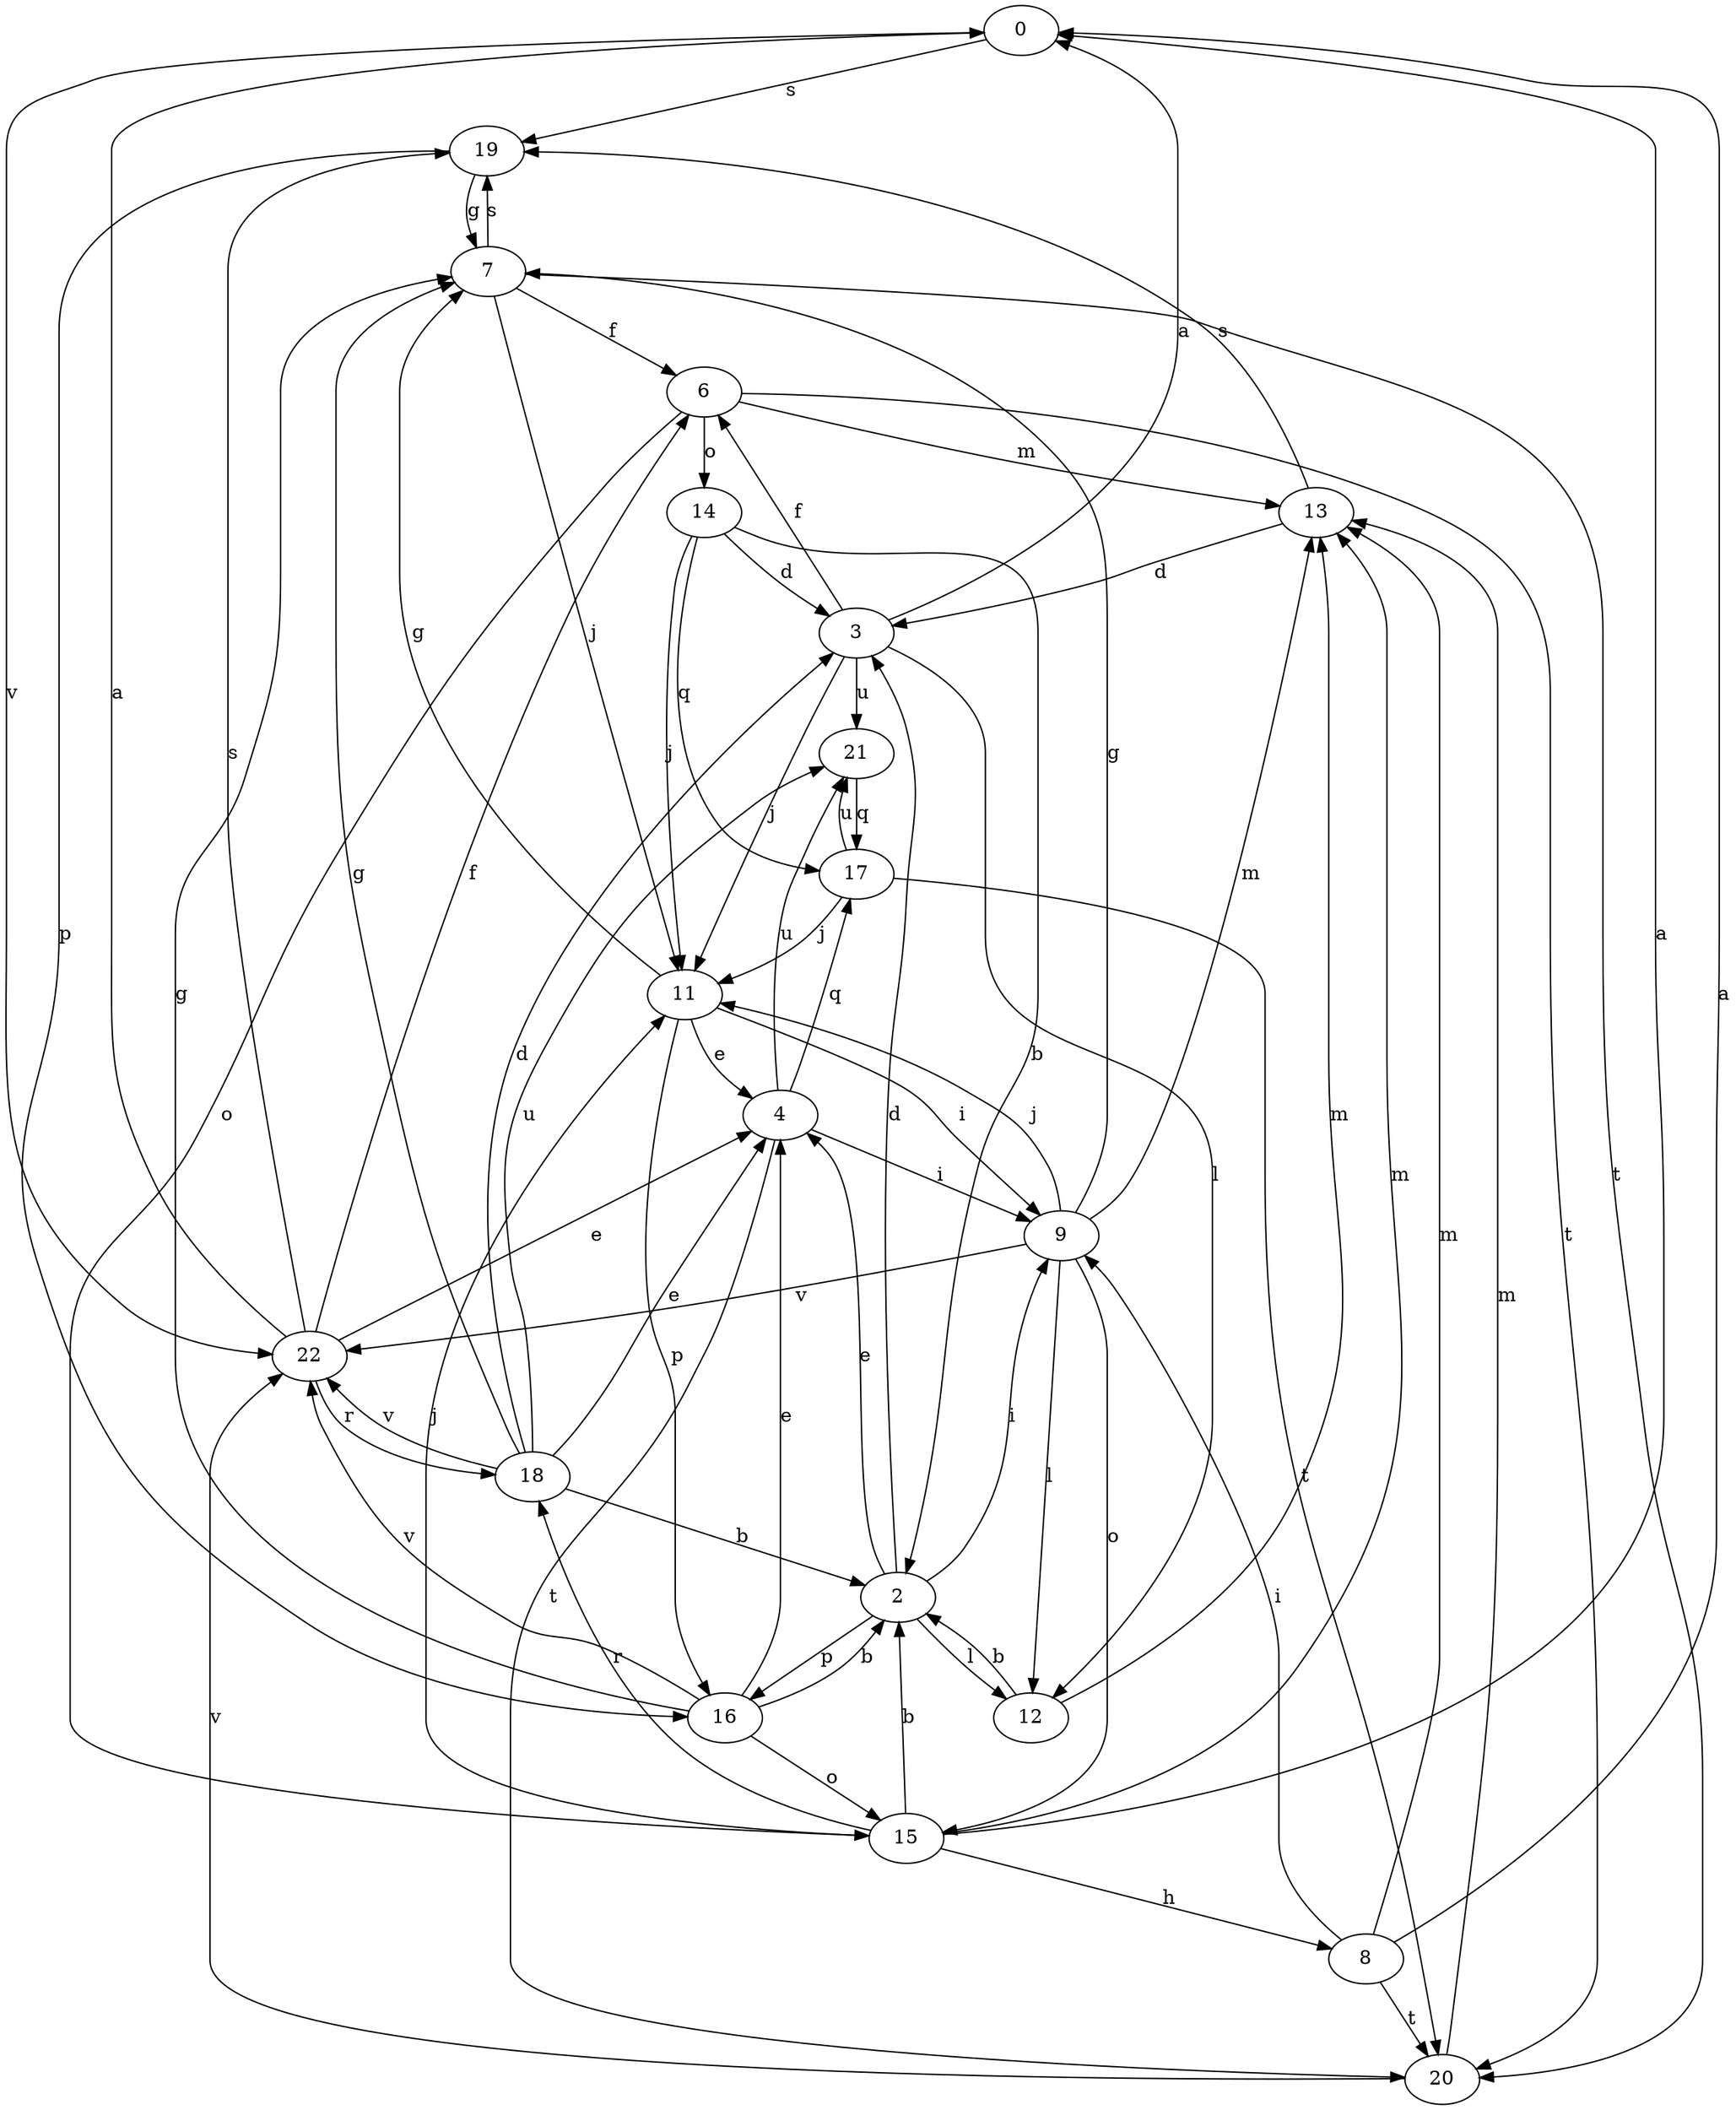 strict digraph  {
0;
2;
3;
4;
6;
7;
8;
9;
11;
12;
13;
14;
15;
16;
17;
18;
19;
20;
21;
22;
0 -> 19  [label=s];
0 -> 22  [label=v];
2 -> 3  [label=d];
2 -> 4  [label=e];
2 -> 9  [label=i];
2 -> 12  [label=l];
2 -> 16  [label=p];
3 -> 0  [label=a];
3 -> 6  [label=f];
3 -> 11  [label=j];
3 -> 12  [label=l];
3 -> 21  [label=u];
4 -> 9  [label=i];
4 -> 17  [label=q];
4 -> 20  [label=t];
4 -> 21  [label=u];
6 -> 13  [label=m];
6 -> 14  [label=o];
6 -> 15  [label=o];
6 -> 20  [label=t];
7 -> 6  [label=f];
7 -> 11  [label=j];
7 -> 19  [label=s];
7 -> 20  [label=t];
8 -> 0  [label=a];
8 -> 9  [label=i];
8 -> 13  [label=m];
8 -> 20  [label=t];
9 -> 7  [label=g];
9 -> 11  [label=j];
9 -> 12  [label=l];
9 -> 13  [label=m];
9 -> 15  [label=o];
9 -> 22  [label=v];
11 -> 4  [label=e];
11 -> 7  [label=g];
11 -> 9  [label=i];
11 -> 16  [label=p];
12 -> 2  [label=b];
12 -> 13  [label=m];
13 -> 3  [label=d];
13 -> 19  [label=s];
14 -> 2  [label=b];
14 -> 3  [label=d];
14 -> 11  [label=j];
14 -> 17  [label=q];
15 -> 0  [label=a];
15 -> 2  [label=b];
15 -> 8  [label=h];
15 -> 11  [label=j];
15 -> 13  [label=m];
15 -> 18  [label=r];
16 -> 2  [label=b];
16 -> 4  [label=e];
16 -> 7  [label=g];
16 -> 15  [label=o];
16 -> 22  [label=v];
17 -> 11  [label=j];
17 -> 20  [label=t];
17 -> 21  [label=u];
18 -> 2  [label=b];
18 -> 3  [label=d];
18 -> 4  [label=e];
18 -> 7  [label=g];
18 -> 21  [label=u];
18 -> 22  [label=v];
19 -> 7  [label=g];
19 -> 16  [label=p];
20 -> 13  [label=m];
20 -> 22  [label=v];
21 -> 17  [label=q];
22 -> 0  [label=a];
22 -> 4  [label=e];
22 -> 6  [label=f];
22 -> 18  [label=r];
22 -> 19  [label=s];
}
